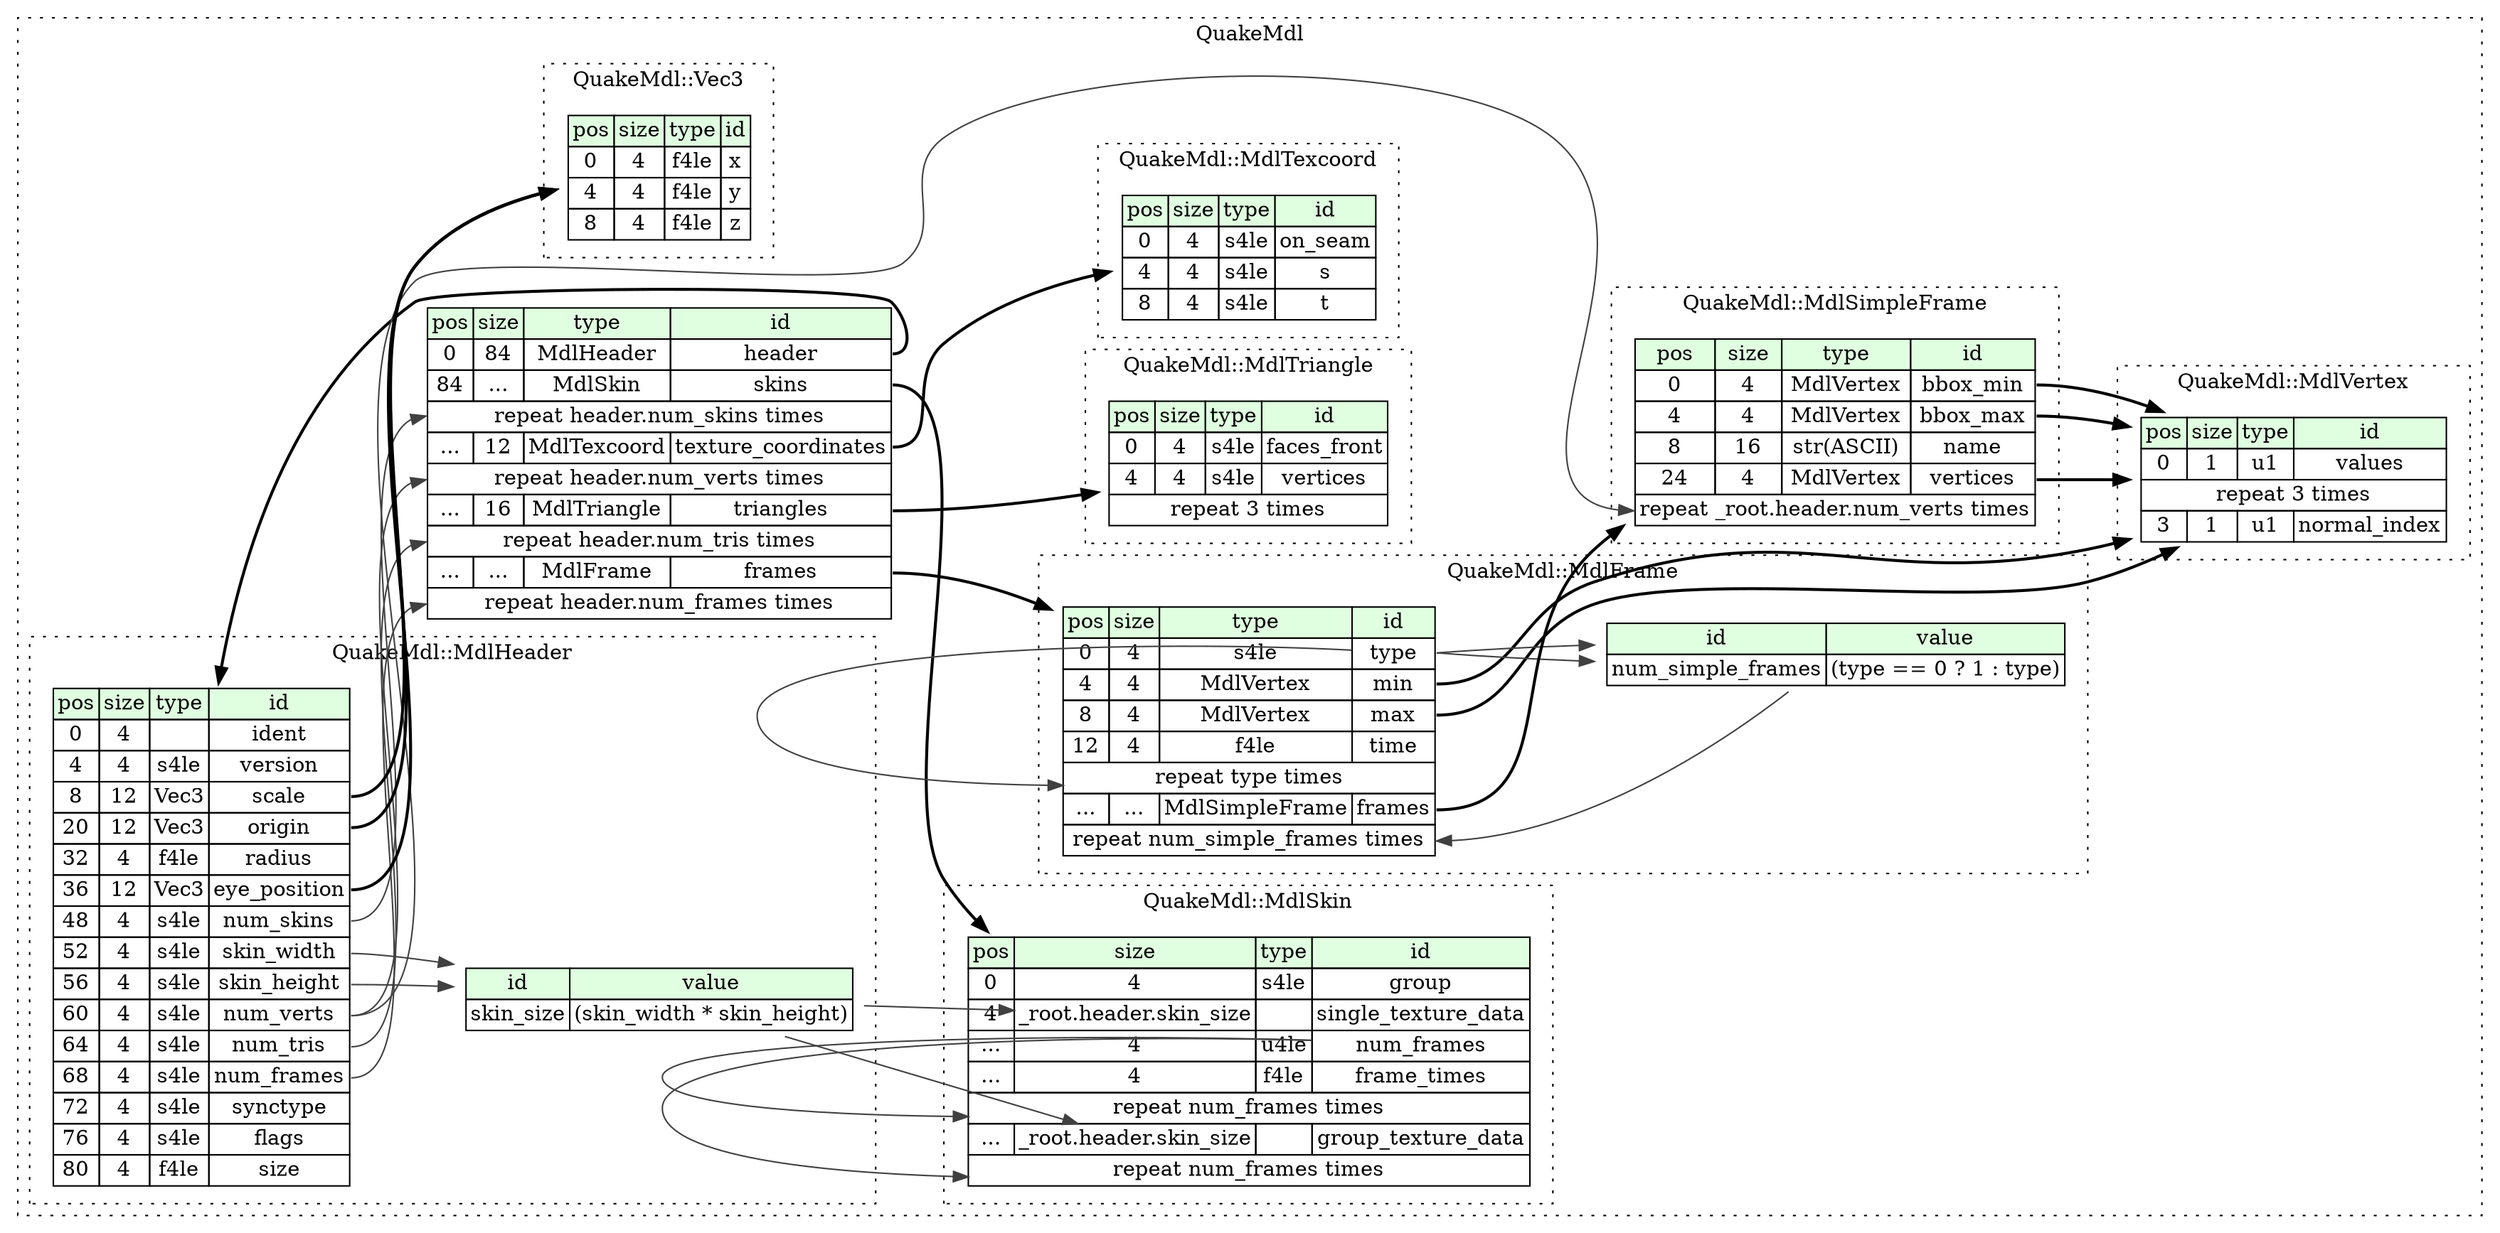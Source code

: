 digraph {
	rankdir=LR;
	node [shape=plaintext];
	subgraph cluster__quake_mdl {
		label="QuakeMdl";
		graph[style=dotted];

		quake_mdl__seq [label=<<TABLE BORDER="0" CELLBORDER="1" CELLSPACING="0">
			<TR><TD BGCOLOR="#E0FFE0">pos</TD><TD BGCOLOR="#E0FFE0">size</TD><TD BGCOLOR="#E0FFE0">type</TD><TD BGCOLOR="#E0FFE0">id</TD></TR>
			<TR><TD PORT="header_pos">0</TD><TD PORT="header_size">84</TD><TD>MdlHeader</TD><TD PORT="header_type">header</TD></TR>
			<TR><TD PORT="skins_pos">84</TD><TD PORT="skins_size">...</TD><TD>MdlSkin</TD><TD PORT="skins_type">skins</TD></TR>
			<TR><TD COLSPAN="4" PORT="skins__repeat">repeat header.num_skins times</TD></TR>
			<TR><TD PORT="texture_coordinates_pos">...</TD><TD PORT="texture_coordinates_size">12</TD><TD>MdlTexcoord</TD><TD PORT="texture_coordinates_type">texture_coordinates</TD></TR>
			<TR><TD COLSPAN="4" PORT="texture_coordinates__repeat">repeat header.num_verts times</TD></TR>
			<TR><TD PORT="triangles_pos">...</TD><TD PORT="triangles_size">16</TD><TD>MdlTriangle</TD><TD PORT="triangles_type">triangles</TD></TR>
			<TR><TD COLSPAN="4" PORT="triangles__repeat">repeat header.num_tris times</TD></TR>
			<TR><TD PORT="frames_pos">...</TD><TD PORT="frames_size">...</TD><TD>MdlFrame</TD><TD PORT="frames_type">frames</TD></TR>
			<TR><TD COLSPAN="4" PORT="frames__repeat">repeat header.num_frames times</TD></TR>
		</TABLE>>];
		subgraph cluster__mdl_vertex {
			label="QuakeMdl::MdlVertex";
			graph[style=dotted];

			mdl_vertex__seq [label=<<TABLE BORDER="0" CELLBORDER="1" CELLSPACING="0">
				<TR><TD BGCOLOR="#E0FFE0">pos</TD><TD BGCOLOR="#E0FFE0">size</TD><TD BGCOLOR="#E0FFE0">type</TD><TD BGCOLOR="#E0FFE0">id</TD></TR>
				<TR><TD PORT="values_pos">0</TD><TD PORT="values_size">1</TD><TD>u1</TD><TD PORT="values_type">values</TD></TR>
				<TR><TD COLSPAN="4" PORT="values__repeat">repeat 3 times</TD></TR>
				<TR><TD PORT="normal_index_pos">3</TD><TD PORT="normal_index_size">1</TD><TD>u1</TD><TD PORT="normal_index_type">normal_index</TD></TR>
			</TABLE>>];
		}
		subgraph cluster__mdl_texcoord {
			label="QuakeMdl::MdlTexcoord";
			graph[style=dotted];

			mdl_texcoord__seq [label=<<TABLE BORDER="0" CELLBORDER="1" CELLSPACING="0">
				<TR><TD BGCOLOR="#E0FFE0">pos</TD><TD BGCOLOR="#E0FFE0">size</TD><TD BGCOLOR="#E0FFE0">type</TD><TD BGCOLOR="#E0FFE0">id</TD></TR>
				<TR><TD PORT="on_seam_pos">0</TD><TD PORT="on_seam_size">4</TD><TD>s4le</TD><TD PORT="on_seam_type">on_seam</TD></TR>
				<TR><TD PORT="s_pos">4</TD><TD PORT="s_size">4</TD><TD>s4le</TD><TD PORT="s_type">s</TD></TR>
				<TR><TD PORT="t_pos">8</TD><TD PORT="t_size">4</TD><TD>s4le</TD><TD PORT="t_type">t</TD></TR>
			</TABLE>>];
		}
		subgraph cluster__mdl_header {
			label="QuakeMdl::MdlHeader";
			graph[style=dotted];

			mdl_header__seq [label=<<TABLE BORDER="0" CELLBORDER="1" CELLSPACING="0">
				<TR><TD BGCOLOR="#E0FFE0">pos</TD><TD BGCOLOR="#E0FFE0">size</TD><TD BGCOLOR="#E0FFE0">type</TD><TD BGCOLOR="#E0FFE0">id</TD></TR>
				<TR><TD PORT="ident_pos">0</TD><TD PORT="ident_size">4</TD><TD></TD><TD PORT="ident_type">ident</TD></TR>
				<TR><TD PORT="version_pos">4</TD><TD PORT="version_size">4</TD><TD>s4le</TD><TD PORT="version_type">version</TD></TR>
				<TR><TD PORT="scale_pos">8</TD><TD PORT="scale_size">12</TD><TD>Vec3</TD><TD PORT="scale_type">scale</TD></TR>
				<TR><TD PORT="origin_pos">20</TD><TD PORT="origin_size">12</TD><TD>Vec3</TD><TD PORT="origin_type">origin</TD></TR>
				<TR><TD PORT="radius_pos">32</TD><TD PORT="radius_size">4</TD><TD>f4le</TD><TD PORT="radius_type">radius</TD></TR>
				<TR><TD PORT="eye_position_pos">36</TD><TD PORT="eye_position_size">12</TD><TD>Vec3</TD><TD PORT="eye_position_type">eye_position</TD></TR>
				<TR><TD PORT="num_skins_pos">48</TD><TD PORT="num_skins_size">4</TD><TD>s4le</TD><TD PORT="num_skins_type">num_skins</TD></TR>
				<TR><TD PORT="skin_width_pos">52</TD><TD PORT="skin_width_size">4</TD><TD>s4le</TD><TD PORT="skin_width_type">skin_width</TD></TR>
				<TR><TD PORT="skin_height_pos">56</TD><TD PORT="skin_height_size">4</TD><TD>s4le</TD><TD PORT="skin_height_type">skin_height</TD></TR>
				<TR><TD PORT="num_verts_pos">60</TD><TD PORT="num_verts_size">4</TD><TD>s4le</TD><TD PORT="num_verts_type">num_verts</TD></TR>
				<TR><TD PORT="num_tris_pos">64</TD><TD PORT="num_tris_size">4</TD><TD>s4le</TD><TD PORT="num_tris_type">num_tris</TD></TR>
				<TR><TD PORT="num_frames_pos">68</TD><TD PORT="num_frames_size">4</TD><TD>s4le</TD><TD PORT="num_frames_type">num_frames</TD></TR>
				<TR><TD PORT="synctype_pos">72</TD><TD PORT="synctype_size">4</TD><TD>s4le</TD><TD PORT="synctype_type">synctype</TD></TR>
				<TR><TD PORT="flags_pos">76</TD><TD PORT="flags_size">4</TD><TD>s4le</TD><TD PORT="flags_type">flags</TD></TR>
				<TR><TD PORT="size_pos">80</TD><TD PORT="size_size">4</TD><TD>f4le</TD><TD PORT="size_type">size</TD></TR>
			</TABLE>>];
			mdl_header__inst__skin_size [label=<<TABLE BORDER="0" CELLBORDER="1" CELLSPACING="0">
				<TR><TD BGCOLOR="#E0FFE0">id</TD><TD BGCOLOR="#E0FFE0">value</TD></TR>
				<TR><TD>skin_size</TD><TD>(skin_width * skin_height)</TD></TR>
			</TABLE>>];
		}
		subgraph cluster__mdl_skin {
			label="QuakeMdl::MdlSkin";
			graph[style=dotted];

			mdl_skin__seq [label=<<TABLE BORDER="0" CELLBORDER="1" CELLSPACING="0">
				<TR><TD BGCOLOR="#E0FFE0">pos</TD><TD BGCOLOR="#E0FFE0">size</TD><TD BGCOLOR="#E0FFE0">type</TD><TD BGCOLOR="#E0FFE0">id</TD></TR>
				<TR><TD PORT="group_pos">0</TD><TD PORT="group_size">4</TD><TD>s4le</TD><TD PORT="group_type">group</TD></TR>
				<TR><TD PORT="single_texture_data_pos">4</TD><TD PORT="single_texture_data_size">_root.header.skin_size</TD><TD></TD><TD PORT="single_texture_data_type">single_texture_data</TD></TR>
				<TR><TD PORT="num_frames_pos">...</TD><TD PORT="num_frames_size">4</TD><TD>u4le</TD><TD PORT="num_frames_type">num_frames</TD></TR>
				<TR><TD PORT="frame_times_pos">...</TD><TD PORT="frame_times_size">4</TD><TD>f4le</TD><TD PORT="frame_times_type">frame_times</TD></TR>
				<TR><TD COLSPAN="4" PORT="frame_times__repeat">repeat num_frames times</TD></TR>
				<TR><TD PORT="group_texture_data_pos">...</TD><TD PORT="group_texture_data_size">_root.header.skin_size</TD><TD></TD><TD PORT="group_texture_data_type">group_texture_data</TD></TR>
				<TR><TD COLSPAN="4" PORT="group_texture_data__repeat">repeat num_frames times</TD></TR>
			</TABLE>>];
		}
		subgraph cluster__mdl_frame {
			label="QuakeMdl::MdlFrame";
			graph[style=dotted];

			mdl_frame__seq [label=<<TABLE BORDER="0" CELLBORDER="1" CELLSPACING="0">
				<TR><TD BGCOLOR="#E0FFE0">pos</TD><TD BGCOLOR="#E0FFE0">size</TD><TD BGCOLOR="#E0FFE0">type</TD><TD BGCOLOR="#E0FFE0">id</TD></TR>
				<TR><TD PORT="type_pos">0</TD><TD PORT="type_size">4</TD><TD>s4le</TD><TD PORT="type_type">type</TD></TR>
				<TR><TD PORT="min_pos">4</TD><TD PORT="min_size">4</TD><TD>MdlVertex</TD><TD PORT="min_type">min</TD></TR>
				<TR><TD PORT="max_pos">8</TD><TD PORT="max_size">4</TD><TD>MdlVertex</TD><TD PORT="max_type">max</TD></TR>
				<TR><TD PORT="time_pos">12</TD><TD PORT="time_size">4</TD><TD>f4le</TD><TD PORT="time_type">time</TD></TR>
				<TR><TD COLSPAN="4" PORT="time__repeat">repeat type times</TD></TR>
				<TR><TD PORT="frames_pos">...</TD><TD PORT="frames_size">...</TD><TD>MdlSimpleFrame</TD><TD PORT="frames_type">frames</TD></TR>
				<TR><TD COLSPAN="4" PORT="frames__repeat">repeat num_simple_frames times</TD></TR>
			</TABLE>>];
			mdl_frame__inst__num_simple_frames [label=<<TABLE BORDER="0" CELLBORDER="1" CELLSPACING="0">
				<TR><TD BGCOLOR="#E0FFE0">id</TD><TD BGCOLOR="#E0FFE0">value</TD></TR>
				<TR><TD>num_simple_frames</TD><TD>(type == 0 ? 1 : type)</TD></TR>
			</TABLE>>];
		}
		subgraph cluster__mdl_simple_frame {
			label="QuakeMdl::MdlSimpleFrame";
			graph[style=dotted];

			mdl_simple_frame__seq [label=<<TABLE BORDER="0" CELLBORDER="1" CELLSPACING="0">
				<TR><TD BGCOLOR="#E0FFE0">pos</TD><TD BGCOLOR="#E0FFE0">size</TD><TD BGCOLOR="#E0FFE0">type</TD><TD BGCOLOR="#E0FFE0">id</TD></TR>
				<TR><TD PORT="bbox_min_pos">0</TD><TD PORT="bbox_min_size">4</TD><TD>MdlVertex</TD><TD PORT="bbox_min_type">bbox_min</TD></TR>
				<TR><TD PORT="bbox_max_pos">4</TD><TD PORT="bbox_max_size">4</TD><TD>MdlVertex</TD><TD PORT="bbox_max_type">bbox_max</TD></TR>
				<TR><TD PORT="name_pos">8</TD><TD PORT="name_size">16</TD><TD>str(ASCII)</TD><TD PORT="name_type">name</TD></TR>
				<TR><TD PORT="vertices_pos">24</TD><TD PORT="vertices_size">4</TD><TD>MdlVertex</TD><TD PORT="vertices_type">vertices</TD></TR>
				<TR><TD COLSPAN="4" PORT="vertices__repeat">repeat _root.header.num_verts times</TD></TR>
			</TABLE>>];
		}
		subgraph cluster__mdl_triangle {
			label="QuakeMdl::MdlTriangle";
			graph[style=dotted];

			mdl_triangle__seq [label=<<TABLE BORDER="0" CELLBORDER="1" CELLSPACING="0">
				<TR><TD BGCOLOR="#E0FFE0">pos</TD><TD BGCOLOR="#E0FFE0">size</TD><TD BGCOLOR="#E0FFE0">type</TD><TD BGCOLOR="#E0FFE0">id</TD></TR>
				<TR><TD PORT="faces_front_pos">0</TD><TD PORT="faces_front_size">4</TD><TD>s4le</TD><TD PORT="faces_front_type">faces_front</TD></TR>
				<TR><TD PORT="vertices_pos">4</TD><TD PORT="vertices_size">4</TD><TD>s4le</TD><TD PORT="vertices_type">vertices</TD></TR>
				<TR><TD COLSPAN="4" PORT="vertices__repeat">repeat 3 times</TD></TR>
			</TABLE>>];
		}
		subgraph cluster__vec3 {
			label="QuakeMdl::Vec3";
			graph[style=dotted];

			vec3__seq [label=<<TABLE BORDER="0" CELLBORDER="1" CELLSPACING="0">
				<TR><TD BGCOLOR="#E0FFE0">pos</TD><TD BGCOLOR="#E0FFE0">size</TD><TD BGCOLOR="#E0FFE0">type</TD><TD BGCOLOR="#E0FFE0">id</TD></TR>
				<TR><TD PORT="x_pos">0</TD><TD PORT="x_size">4</TD><TD>f4le</TD><TD PORT="x_type">x</TD></TR>
				<TR><TD PORT="y_pos">4</TD><TD PORT="y_size">4</TD><TD>f4le</TD><TD PORT="y_type">y</TD></TR>
				<TR><TD PORT="z_pos">8</TD><TD PORT="z_size">4</TD><TD>f4le</TD><TD PORT="z_type">z</TD></TR>
			</TABLE>>];
		}
	}
	quake_mdl__seq:header_type -> mdl_header__seq [style=bold];
	quake_mdl__seq:skins_type -> mdl_skin__seq [style=bold];
	mdl_header__seq:num_skins_type -> quake_mdl__seq:skins__repeat [color="#404040"];
	quake_mdl__seq:texture_coordinates_type -> mdl_texcoord__seq [style=bold];
	mdl_header__seq:num_verts_type -> quake_mdl__seq:texture_coordinates__repeat [color="#404040"];
	quake_mdl__seq:triangles_type -> mdl_triangle__seq [style=bold];
	mdl_header__seq:num_tris_type -> quake_mdl__seq:triangles__repeat [color="#404040"];
	quake_mdl__seq:frames_type -> mdl_frame__seq [style=bold];
	mdl_header__seq:num_frames_type -> quake_mdl__seq:frames__repeat [color="#404040"];
	mdl_header__seq:scale_type -> vec3__seq [style=bold];
	mdl_header__seq:origin_type -> vec3__seq [style=bold];
	mdl_header__seq:eye_position_type -> vec3__seq [style=bold];
	mdl_header__seq:skin_width_type -> mdl_header__inst__skin_size [color="#404040"];
	mdl_header__seq:skin_height_type -> mdl_header__inst__skin_size [color="#404040"];
	mdl_header__inst__skin_size:skin_size_type -> mdl_skin__seq:single_texture_data_size [color="#404040"];
	mdl_skin__seq:num_frames_type -> mdl_skin__seq:frame_times__repeat [color="#404040"];
	mdl_header__inst__skin_size:skin_size_type -> mdl_skin__seq:group_texture_data_size [color="#404040"];
	mdl_skin__seq:num_frames_type -> mdl_skin__seq:group_texture_data__repeat [color="#404040"];
	mdl_frame__seq:min_type -> mdl_vertex__seq [style=bold];
	mdl_frame__seq:max_type -> mdl_vertex__seq [style=bold];
	mdl_frame__seq:type_type -> mdl_frame__seq:time__repeat [color="#404040"];
	mdl_frame__seq:frames_type -> mdl_simple_frame__seq [style=bold];
	mdl_frame__inst__num_simple_frames:num_simple_frames_type -> mdl_frame__seq:frames__repeat [color="#404040"];
	mdl_frame__seq:type_type -> mdl_frame__inst__num_simple_frames [color="#404040"];
	mdl_frame__seq:type_type -> mdl_frame__inst__num_simple_frames [color="#404040"];
	mdl_simple_frame__seq:bbox_min_type -> mdl_vertex__seq [style=bold];
	mdl_simple_frame__seq:bbox_max_type -> mdl_vertex__seq [style=bold];
	mdl_simple_frame__seq:vertices_type -> mdl_vertex__seq [style=bold];
	mdl_header__seq:num_verts_type -> mdl_simple_frame__seq:vertices__repeat [color="#404040"];
}
